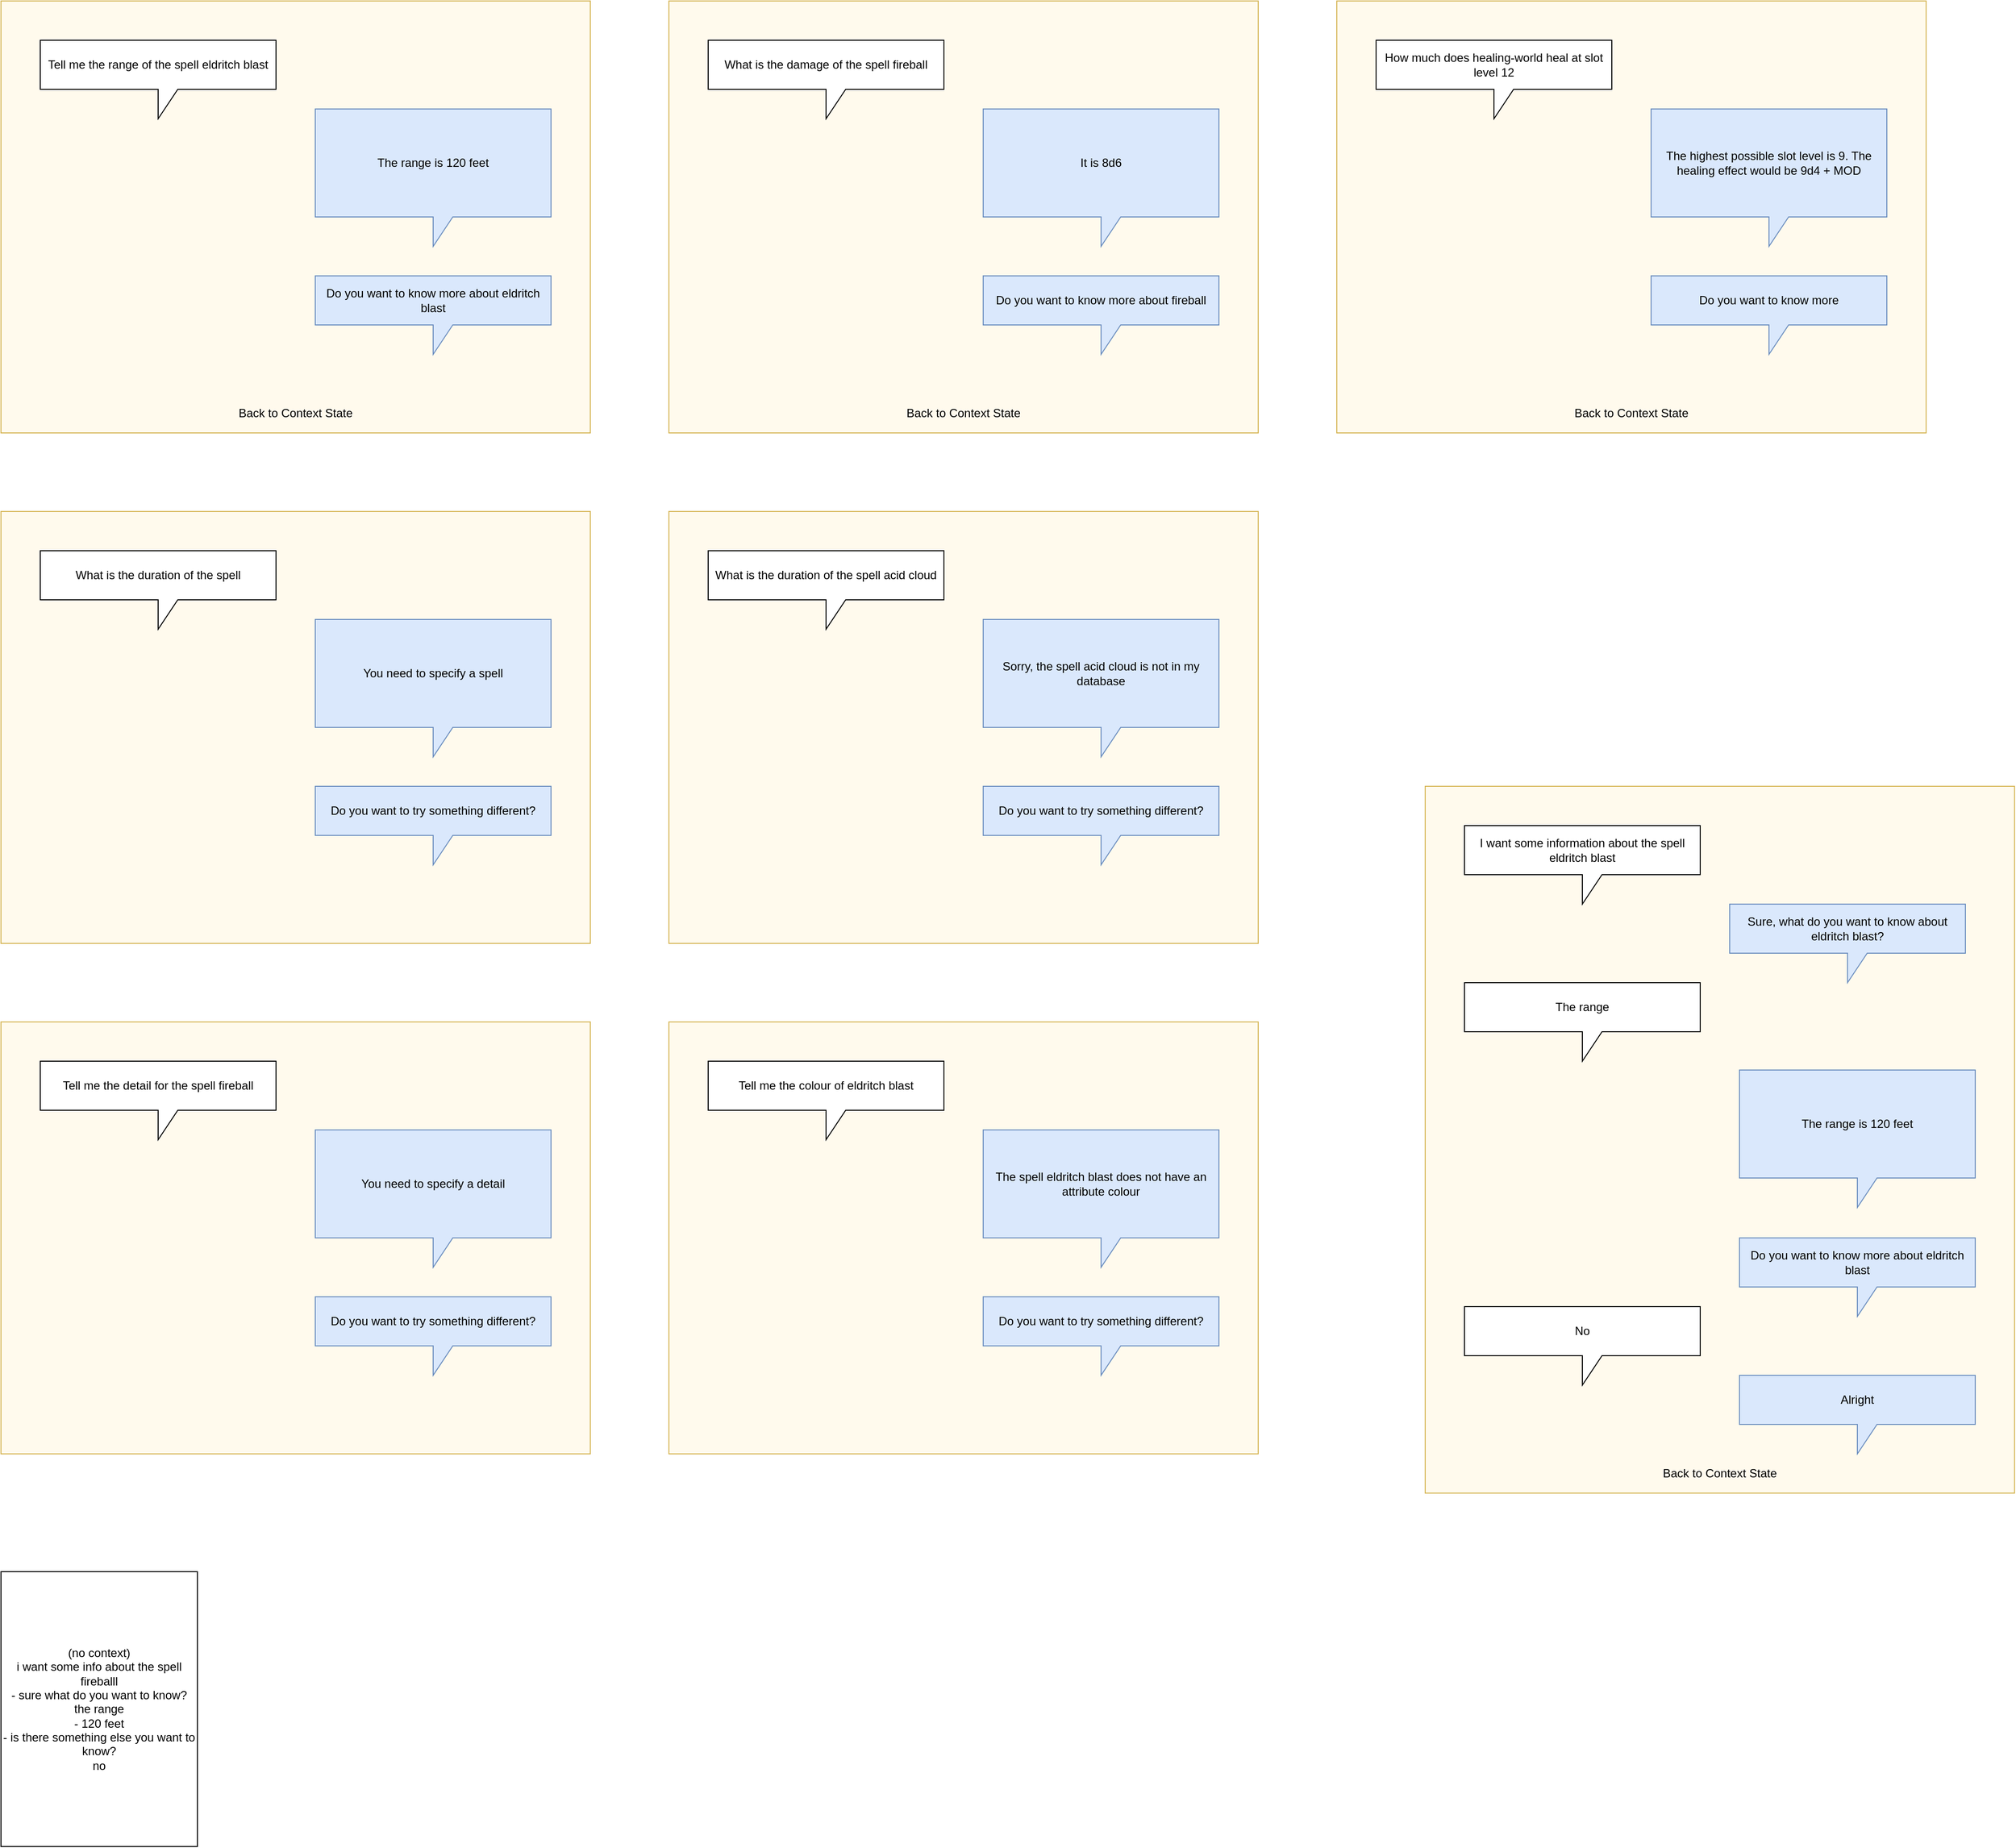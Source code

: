 <mxfile version="15.4.0" type="device"><diagram id="vk22KY5C_7zRgjgED7qc" name="Seite-1"><mxGraphModel dx="-78" dy="556" grid="1" gridSize="10" guides="1" tooltips="1" connect="1" arrows="1" fold="1" page="1" pageScale="1" pageWidth="827" pageHeight="1169" math="0" shadow="0"><root><mxCell id="0"/><mxCell id="1" parent="0"/><mxCell id="i9O3BJuxLROQVtVs-AiG-1" value="" style="rounded=0;whiteSpace=wrap;html=1;strokeColor=#d6b656;fillColor=#FFFAED;" parent="1" vertex="1"><mxGeometry x="920" y="80" width="600" height="440" as="geometry"/></mxCell><mxCell id="i9O3BJuxLROQVtVs-AiG-2" value="Tell me the range of the spell eldritch blast" style="shape=callout;whiteSpace=wrap;html=1;perimeter=calloutPerimeter;" parent="1" vertex="1"><mxGeometry x="960" y="120" width="240" height="80" as="geometry"/></mxCell><mxCell id="i9O3BJuxLROQVtVs-AiG-3" value="&lt;span&gt;The range is 120 feet&lt;br&gt;&lt;/span&gt;" style="shape=callout;whiteSpace=wrap;html=1;perimeter=calloutPerimeter;fillColor=#dae8fc;strokeColor=#6c8ebf;" parent="1" vertex="1"><mxGeometry x="1240" y="190" width="240" height="140" as="geometry"/></mxCell><mxCell id="i9O3BJuxLROQVtVs-AiG-4" value="Do you want to know more about eldritch blast" style="shape=callout;whiteSpace=wrap;html=1;perimeter=calloutPerimeter;fillColor=#dae8fc;strokeColor=#6c8ebf;" parent="1" vertex="1"><mxGeometry x="1240" y="360" width="240" height="80" as="geometry"/></mxCell><mxCell id="i9O3BJuxLROQVtVs-AiG-5" value="" style="rounded=0;whiteSpace=wrap;html=1;strokeColor=#d6b656;fillColor=#FFFAED;" parent="1" vertex="1"><mxGeometry x="1600" y="80" width="600" height="440" as="geometry"/></mxCell><mxCell id="i9O3BJuxLROQVtVs-AiG-6" value="What is the damage of the spell fireball" style="shape=callout;whiteSpace=wrap;html=1;perimeter=calloutPerimeter;" parent="1" vertex="1"><mxGeometry x="1640" y="120" width="240" height="80" as="geometry"/></mxCell><mxCell id="i9O3BJuxLROQVtVs-AiG-7" value="&lt;span&gt;It is 8d6&lt;br&gt;&lt;/span&gt;" style="shape=callout;whiteSpace=wrap;html=1;perimeter=calloutPerimeter;fillColor=#dae8fc;strokeColor=#6c8ebf;" parent="1" vertex="1"><mxGeometry x="1920" y="190" width="240" height="140" as="geometry"/></mxCell><mxCell id="i9O3BJuxLROQVtVs-AiG-8" value="Do you want to know more about fireball" style="shape=callout;whiteSpace=wrap;html=1;perimeter=calloutPerimeter;fillColor=#dae8fc;strokeColor=#6c8ebf;" parent="1" vertex="1"><mxGeometry x="1920" y="360" width="240" height="80" as="geometry"/></mxCell><mxCell id="i9O3BJuxLROQVtVs-AiG-9" value="" style="rounded=0;whiteSpace=wrap;html=1;strokeColor=#d6b656;fillColor=#FFFAED;" parent="1" vertex="1"><mxGeometry x="2280" y="80" width="600" height="440" as="geometry"/></mxCell><mxCell id="i9O3BJuxLROQVtVs-AiG-10" value="How much does healing-world heal at slot level 12" style="shape=callout;whiteSpace=wrap;html=1;perimeter=calloutPerimeter;" parent="1" vertex="1"><mxGeometry x="2320" y="120" width="240" height="80" as="geometry"/></mxCell><mxCell id="i9O3BJuxLROQVtVs-AiG-11" value="&lt;span&gt;The highest possible slot level is 9. The healing effect would be 9d4 + MOD&lt;br&gt;&lt;/span&gt;" style="shape=callout;whiteSpace=wrap;html=1;perimeter=calloutPerimeter;fillColor=#dae8fc;strokeColor=#6c8ebf;" parent="1" vertex="1"><mxGeometry x="2600" y="190" width="240" height="140" as="geometry"/></mxCell><mxCell id="i9O3BJuxLROQVtVs-AiG-12" value="Do you want to know more" style="shape=callout;whiteSpace=wrap;html=1;perimeter=calloutPerimeter;fillColor=#dae8fc;strokeColor=#6c8ebf;" parent="1" vertex="1"><mxGeometry x="2600" y="360" width="240" height="80" as="geometry"/></mxCell><mxCell id="i9O3BJuxLROQVtVs-AiG-14" value="" style="rounded=0;whiteSpace=wrap;html=1;strokeColor=#d6b656;fillColor=#FFFAED;" parent="1" vertex="1"><mxGeometry x="920" y="600" width="600" height="440" as="geometry"/></mxCell><mxCell id="i9O3BJuxLROQVtVs-AiG-15" value="What is the duration of the spell" style="shape=callout;whiteSpace=wrap;html=1;perimeter=calloutPerimeter;" parent="1" vertex="1"><mxGeometry x="960" y="640" width="240" height="80" as="geometry"/></mxCell><mxCell id="i9O3BJuxLROQVtVs-AiG-16" value="&lt;span&gt;You need to specify a spell&lt;br&gt;&lt;/span&gt;" style="shape=callout;whiteSpace=wrap;html=1;perimeter=calloutPerimeter;fillColor=#dae8fc;strokeColor=#6c8ebf;" parent="1" vertex="1"><mxGeometry x="1240" y="710" width="240" height="140" as="geometry"/></mxCell><mxCell id="i9O3BJuxLROQVtVs-AiG-17" value="Do you want to try something different?" style="shape=callout;whiteSpace=wrap;html=1;perimeter=calloutPerimeter;fillColor=#dae8fc;strokeColor=#6c8ebf;" parent="1" vertex="1"><mxGeometry x="1240" y="880" width="240" height="80" as="geometry"/></mxCell><mxCell id="i9O3BJuxLROQVtVs-AiG-18" value="" style="rounded=0;whiteSpace=wrap;html=1;strokeColor=#d6b656;fillColor=#FFFAED;" parent="1" vertex="1"><mxGeometry x="1600" y="600" width="600" height="440" as="geometry"/></mxCell><mxCell id="i9O3BJuxLROQVtVs-AiG-19" value="What is the duration of the spell acid cloud" style="shape=callout;whiteSpace=wrap;html=1;perimeter=calloutPerimeter;" parent="1" vertex="1"><mxGeometry x="1640" y="640" width="240" height="80" as="geometry"/></mxCell><mxCell id="i9O3BJuxLROQVtVs-AiG-20" value="&lt;span&gt;Sorry, the spell acid cloud is not in my database&lt;br&gt;&lt;/span&gt;" style="shape=callout;whiteSpace=wrap;html=1;perimeter=calloutPerimeter;fillColor=#dae8fc;strokeColor=#6c8ebf;" parent="1" vertex="1"><mxGeometry x="1920" y="710" width="240" height="140" as="geometry"/></mxCell><mxCell id="i9O3BJuxLROQVtVs-AiG-21" value="Do you want to try something different?" style="shape=callout;whiteSpace=wrap;html=1;perimeter=calloutPerimeter;fillColor=#dae8fc;strokeColor=#6c8ebf;" parent="1" vertex="1"><mxGeometry x="1920" y="880" width="240" height="80" as="geometry"/></mxCell><mxCell id="i9O3BJuxLROQVtVs-AiG-22" value="" style="rounded=0;whiteSpace=wrap;html=1;strokeColor=#d6b656;fillColor=#FFFAED;" parent="1" vertex="1"><mxGeometry x="920" y="1120" width="600" height="440" as="geometry"/></mxCell><mxCell id="i9O3BJuxLROQVtVs-AiG-23" value="Tell me the detail for the spell fireball" style="shape=callout;whiteSpace=wrap;html=1;perimeter=calloutPerimeter;" parent="1" vertex="1"><mxGeometry x="960" y="1160" width="240" height="80" as="geometry"/></mxCell><mxCell id="i9O3BJuxLROQVtVs-AiG-24" value="&lt;span&gt;You need to specify a detail&lt;br&gt;&lt;/span&gt;" style="shape=callout;whiteSpace=wrap;html=1;perimeter=calloutPerimeter;fillColor=#dae8fc;strokeColor=#6c8ebf;" parent="1" vertex="1"><mxGeometry x="1240" y="1230" width="240" height="140" as="geometry"/></mxCell><mxCell id="i9O3BJuxLROQVtVs-AiG-25" value="Do you want to try something different?" style="shape=callout;whiteSpace=wrap;html=1;perimeter=calloutPerimeter;fillColor=#dae8fc;strokeColor=#6c8ebf;" parent="1" vertex="1"><mxGeometry x="1240" y="1400" width="240" height="80" as="geometry"/></mxCell><mxCell id="i9O3BJuxLROQVtVs-AiG-26" value="" style="rounded=0;whiteSpace=wrap;html=1;strokeColor=#d6b656;fillColor=#FFFAED;" parent="1" vertex="1"><mxGeometry x="1600" y="1120" width="600" height="440" as="geometry"/></mxCell><mxCell id="i9O3BJuxLROQVtVs-AiG-27" value="Tell me the colour of eldritch blast" style="shape=callout;whiteSpace=wrap;html=1;perimeter=calloutPerimeter;" parent="1" vertex="1"><mxGeometry x="1640" y="1160" width="240" height="80" as="geometry"/></mxCell><mxCell id="i9O3BJuxLROQVtVs-AiG-28" value="&lt;span&gt;The spell eldritch blast does not have an attribute colour&lt;br&gt;&lt;/span&gt;" style="shape=callout;whiteSpace=wrap;html=1;perimeter=calloutPerimeter;fillColor=#dae8fc;strokeColor=#6c8ebf;" parent="1" vertex="1"><mxGeometry x="1920" y="1230" width="240" height="140" as="geometry"/></mxCell><mxCell id="i9O3BJuxLROQVtVs-AiG-29" value="Do you want to try something different?" style="shape=callout;whiteSpace=wrap;html=1;perimeter=calloutPerimeter;fillColor=#dae8fc;strokeColor=#6c8ebf;" parent="1" vertex="1"><mxGeometry x="1920" y="1400" width="240" height="80" as="geometry"/></mxCell><mxCell id="i9O3BJuxLROQVtVs-AiG-30" value="Back to Context State" style="text;html=1;strokeColor=none;fillColor=none;align=center;verticalAlign=middle;whiteSpace=wrap;rounded=0;" parent="1" vertex="1"><mxGeometry x="1120" y="490" width="200" height="20" as="geometry"/></mxCell><mxCell id="i9O3BJuxLROQVtVs-AiG-31" value="Back to Context State" style="text;html=1;strokeColor=none;fillColor=none;align=center;verticalAlign=middle;whiteSpace=wrap;rounded=0;" parent="1" vertex="1"><mxGeometry x="1800" y="490" width="200" height="20" as="geometry"/></mxCell><mxCell id="i9O3BJuxLROQVtVs-AiG-32" value="Back to Context State" style="text;html=1;strokeColor=none;fillColor=none;align=center;verticalAlign=middle;whiteSpace=wrap;rounded=0;" parent="1" vertex="1"><mxGeometry x="2480" y="490" width="200" height="20" as="geometry"/></mxCell><mxCell id="KMbPiETiyI4mGgItq7Qp-1" value="" style="rounded=0;whiteSpace=wrap;html=1;strokeColor=#d6b656;fillColor=#FFFAED;" vertex="1" parent="1"><mxGeometry x="2370" y="880" width="600" height="720" as="geometry"/></mxCell><mxCell id="KMbPiETiyI4mGgItq7Qp-2" value="I want some information about the spell eldritch blast" style="shape=callout;whiteSpace=wrap;html=1;perimeter=calloutPerimeter;" vertex="1" parent="1"><mxGeometry x="2410" y="920" width="240" height="80" as="geometry"/></mxCell><mxCell id="KMbPiETiyI4mGgItq7Qp-3" value="&lt;span&gt;The range is 120 feet&lt;br&gt;&lt;/span&gt;" style="shape=callout;whiteSpace=wrap;html=1;perimeter=calloutPerimeter;fillColor=#dae8fc;strokeColor=#6c8ebf;" vertex="1" parent="1"><mxGeometry x="2690" y="1169" width="240" height="140" as="geometry"/></mxCell><mxCell id="KMbPiETiyI4mGgItq7Qp-4" value="Do you want to know more about eldritch blast" style="shape=callout;whiteSpace=wrap;html=1;perimeter=calloutPerimeter;fillColor=#dae8fc;strokeColor=#6c8ebf;" vertex="1" parent="1"><mxGeometry x="2690" y="1340" width="240" height="80" as="geometry"/></mxCell><mxCell id="KMbPiETiyI4mGgItq7Qp-5" value="Back to Context State" style="text;html=1;strokeColor=none;fillColor=none;align=center;verticalAlign=middle;whiteSpace=wrap;rounded=0;" vertex="1" parent="1"><mxGeometry x="2570" y="1570" width="200" height="20" as="geometry"/></mxCell><mxCell id="KMbPiETiyI4mGgItq7Qp-6" value="Sure, what do you want to know about eldritch blast?" style="shape=callout;whiteSpace=wrap;html=1;perimeter=calloutPerimeter;fillColor=#dae8fc;strokeColor=#6c8ebf;" vertex="1" parent="1"><mxGeometry x="2680" y="1000" width="240" height="80" as="geometry"/></mxCell><mxCell id="KMbPiETiyI4mGgItq7Qp-7" value="The range" style="shape=callout;whiteSpace=wrap;html=1;perimeter=calloutPerimeter;" vertex="1" parent="1"><mxGeometry x="2410" y="1080" width="240" height="80" as="geometry"/></mxCell><mxCell id="KMbPiETiyI4mGgItq7Qp-9" value="No" style="shape=callout;whiteSpace=wrap;html=1;perimeter=calloutPerimeter;" vertex="1" parent="1"><mxGeometry x="2410" y="1410" width="240" height="80" as="geometry"/></mxCell><mxCell id="KMbPiETiyI4mGgItq7Qp-10" value="Alright" style="shape=callout;whiteSpace=wrap;html=1;perimeter=calloutPerimeter;fillColor=#dae8fc;strokeColor=#6c8ebf;" vertex="1" parent="1"><mxGeometry x="2690" y="1480" width="240" height="80" as="geometry"/></mxCell><mxCell id="KMbPiETiyI4mGgItq7Qp-11" value="(no context)&lt;br&gt;i want some info about the spell fireballl&lt;br&gt;- sure what do you want to know?&lt;br&gt;the range&lt;br&gt;- 120 feet&lt;br&gt;- is there something else you want to know?&lt;br&gt;no" style="rounded=0;whiteSpace=wrap;html=1;" vertex="1" parent="1"><mxGeometry x="920" y="1680" width="200" height="280" as="geometry"/></mxCell></root></mxGraphModel></diagram></mxfile>